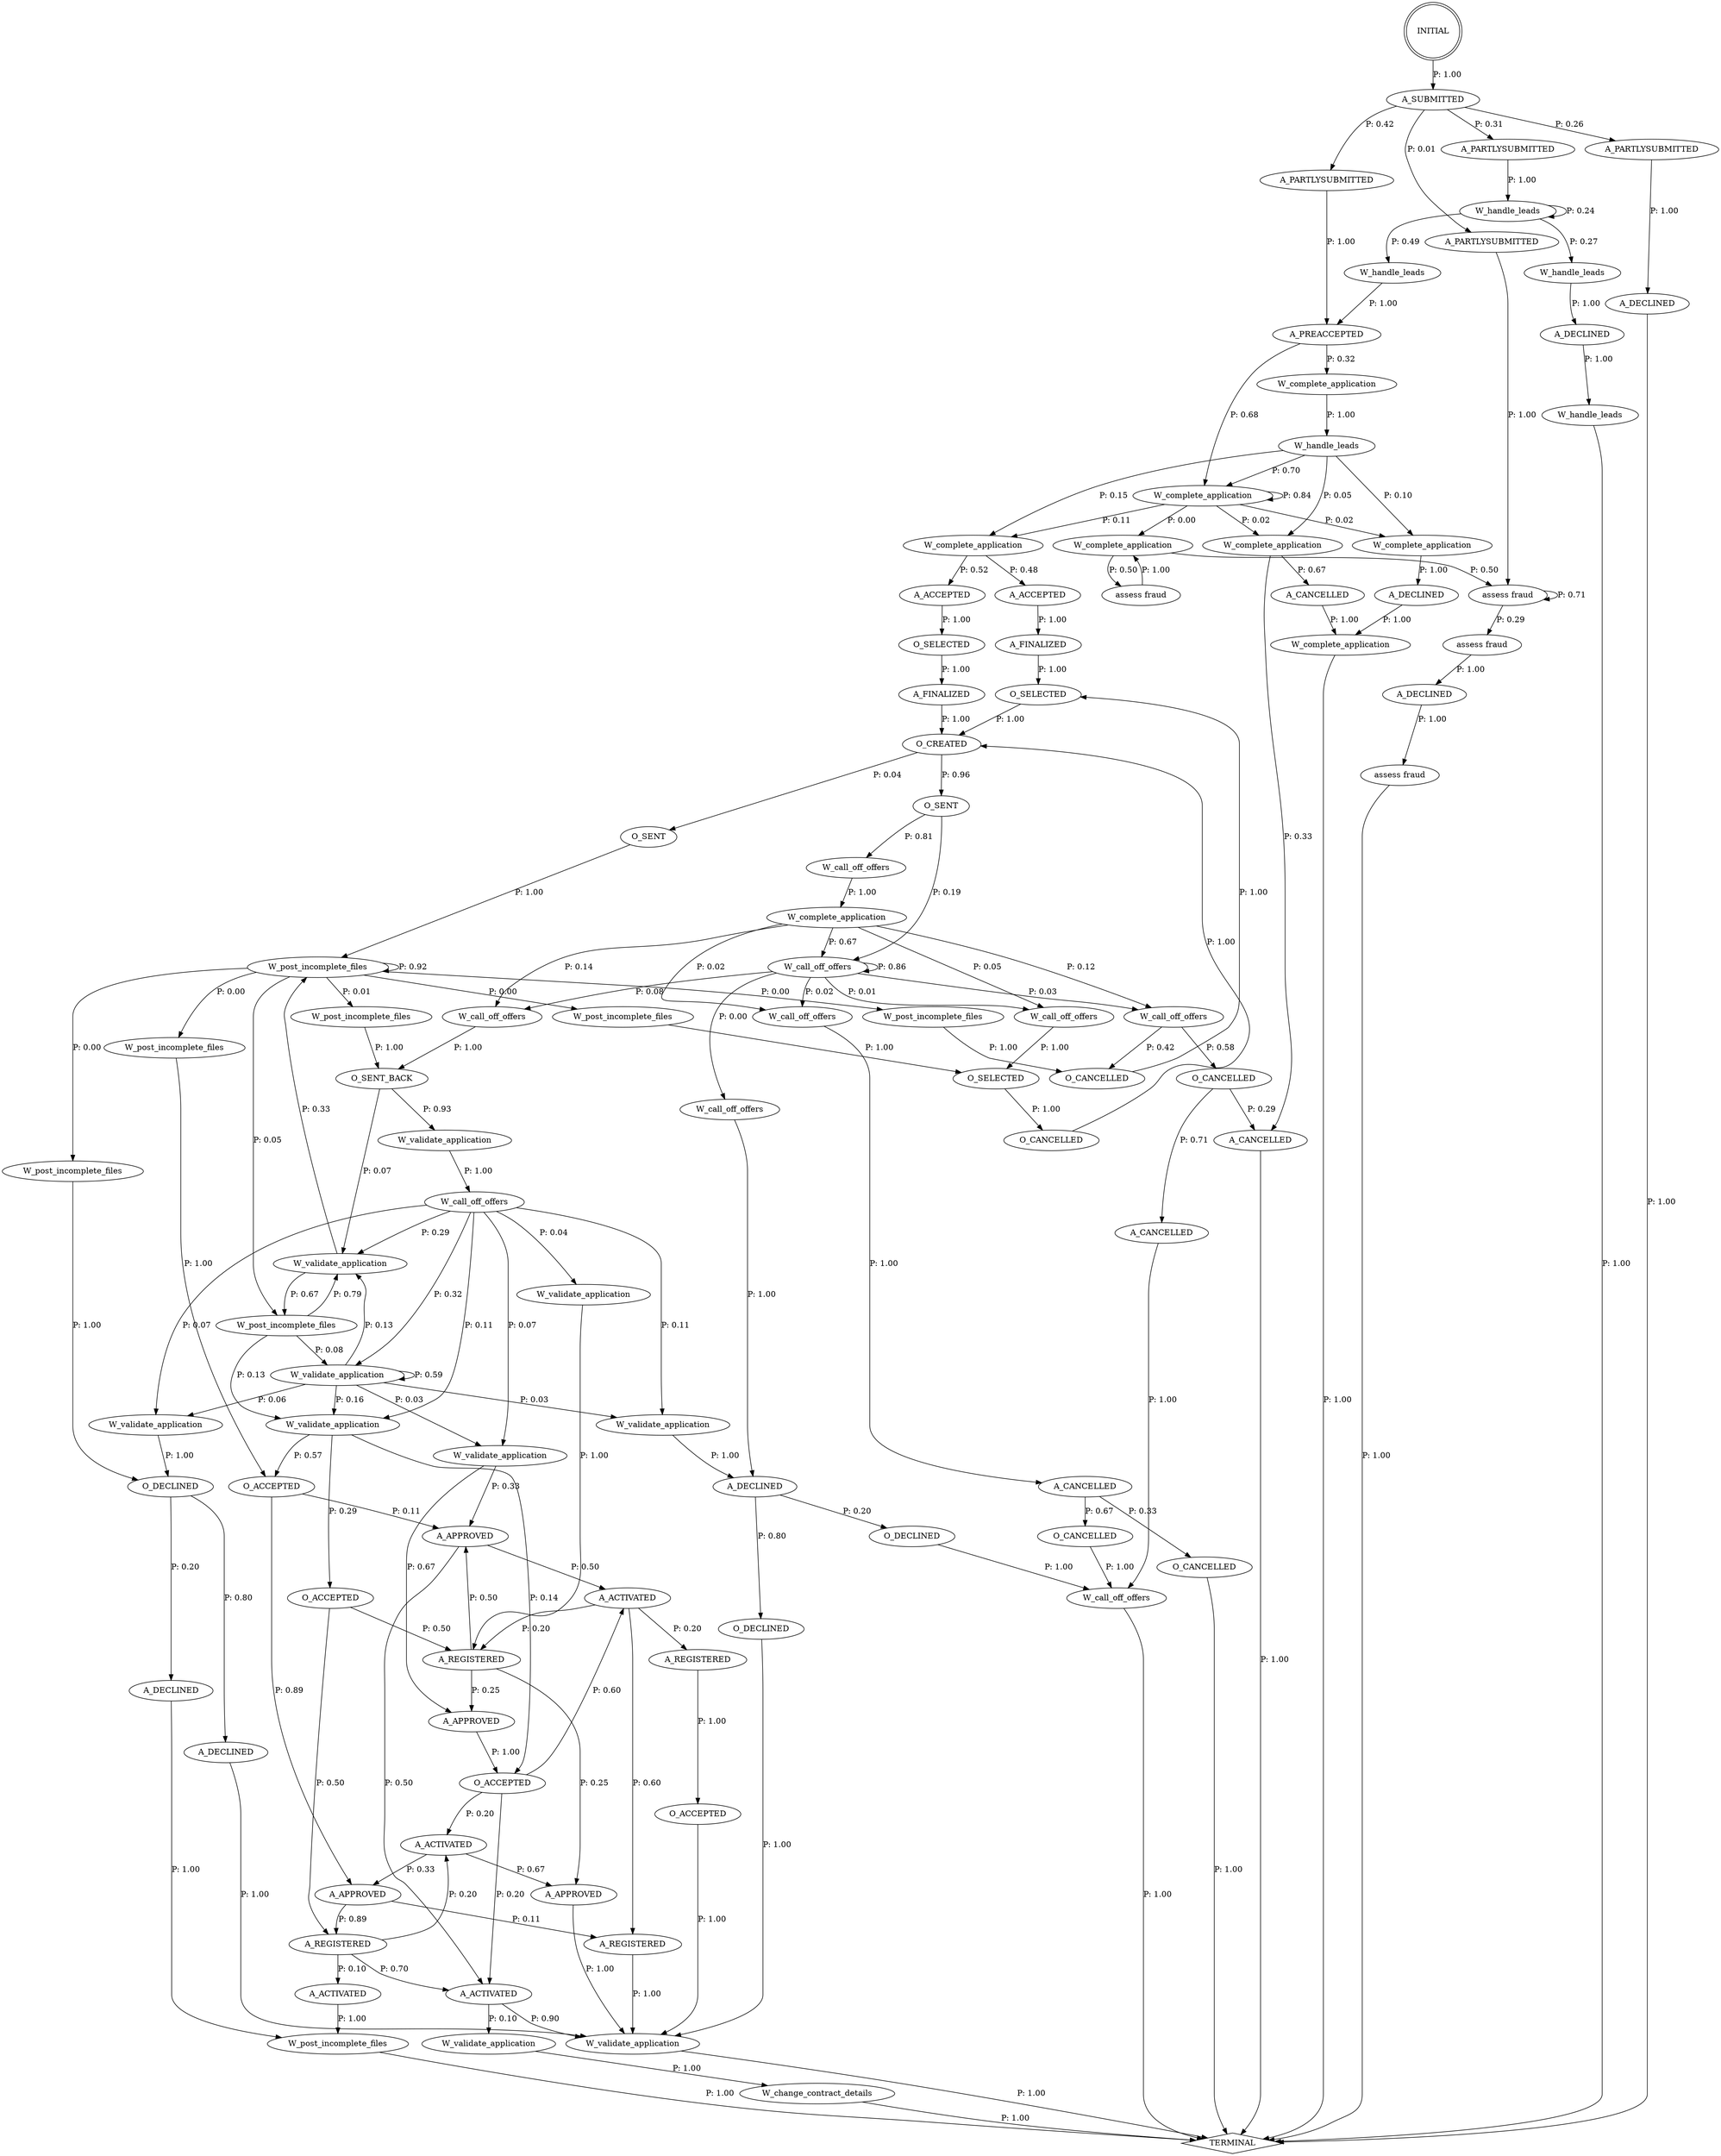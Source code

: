 digraph G {
  0 [label="A_ACCEPTED"];
  1 [label="A_ACCEPTED"];
  2 [label="A_ACTIVATED"];
  3 [label="A_ACTIVATED"];
  4 [label="A_ACTIVATED"];
  5 [label="A_ACTIVATED"];
  6 [label="A_APPROVED"];
  7 [label="A_APPROVED"];
  8 [label="A_APPROVED"];
  9 [label="A_APPROVED"];
  10 [label="A_CANCELLED"];
  11 [label="A_CANCELLED"];
  12 [label="A_CANCELLED"];
  13 [label="A_CANCELLED"];
  14 [label="A_DECLINED"];
  15 [label="A_DECLINED"];
  16 [label="A_DECLINED"];
  17 [label="A_DECLINED"];
  18 [label="A_DECLINED"];
  19 [label="A_DECLINED"];
  20 [label="A_DECLINED"];
  21 [label="A_FINALIZED"];
  22 [label="A_FINALIZED"];
  23 [label="A_PARTLYSUBMITTED"];
  24 [label="A_PARTLYSUBMITTED"];
  25 [label="A_PARTLYSUBMITTED"];
  26 [label="A_PARTLYSUBMITTED"];
  27 [label="A_PREACCEPTED"];
  28 [label="A_REGISTERED"];
  29 [label="A_REGISTERED"];
  30 [label="A_REGISTERED"];
  31 [label="A_REGISTERED"];
  32 [label="A_SUBMITTED"];
  33 [label="O_ACCEPTED"];
  34 [label="O_ACCEPTED"];
  35 [label="O_ACCEPTED"];
  36 [label="O_ACCEPTED"];
  37 [label="O_CANCELLED"];
  38 [label="O_CANCELLED"];
  39 [label="O_CANCELLED"];
  40 [label="O_CANCELLED"];
  41 [label="O_CANCELLED"];
  42 [label="O_CREATED"];
  43 [label="O_DECLINED"];
  44 [label="O_DECLINED"];
  45 [label="O_DECLINED"];
  46 [label="O_SELECTED"];
  47 [label="O_SELECTED"];
  48 [label="O_SELECTED"];
  49 [label="O_SENT"];
  50 [label="O_SENT"];
  51 [label="O_SENT_BACK"];
  52 [label="assess fraud"];
  53 [label="assess fraud"];
  54 [label="assess fraud"];
  55 [label="assess fraud"];
  56 [label="W_call_off_offers"];
  57 [label="W_call_off_offers"];
  58 [label="W_call_off_offers"];
  59 [label="W_call_off_offers"];
  60 [label="W_call_off_offers"];
  61 [label="W_call_off_offers"];
  62 [label="W_call_off_offers"];
  63 [label="W_call_off_offers"];
  64 [label="W_call_off_offers"];
  65 [label="W_change_contract_details"];
  66 [label="W_complete_application"];
  67 [label="W_complete_application"];
  68 [label="W_complete_application"];
  69 [label="W_complete_application"];
  70 [label="W_complete_application"];
  71 [label="W_complete_application"];
  72 [label="W_complete_application"];
  73 [label="W_complete_application"];
  74 [label="W_handle_leads"];
  75 [label="W_handle_leads"];
  76 [label="W_handle_leads"];
  77 [label="W_handle_leads"];
  78 [label="W_handle_leads"];
  79 [label="W_post_incomplete_files"];
  80 [label="W_post_incomplete_files"];
  81 [label="W_post_incomplete_files"];
  82 [label="W_post_incomplete_files"];
  83 [label="W_post_incomplete_files"];
  84 [label="W_post_incomplete_files"];
  85 [label="W_post_incomplete_files"];
  86 [label="W_post_incomplete_files"];
  87 [label="W_validate_application"];
  88 [label="W_validate_application"];
  89 [label="W_validate_application"];
  90 [label="W_validate_application"];
  91 [label="W_validate_application"];
  92 [label="W_validate_application"];
  93 [label="W_validate_application"];
  94 [label="W_validate_application"];
  95 [label="W_validate_application"];
  96 [label="W_validate_application"];
  97 [label="TERMINAL",shape=diamond];
  98 [label="INITIAL",shape=doublecircle];
0->22 [label="P: 1.00"];
1->46 [label="P: 1.00"];
2->84 [label="P: 1.00"];
3->9 [label="P: 0.33"];
3->7 [label="P: 0.67"];
4->91 [label="P: 0.10"];
4->92 [label="P: 0.90"];
5->28 [label="P: 0.20"];
5->31 [label="P: 0.20"];
5->29 [label="P: 0.60"];
6->36 [label="P: 1.00"];
7->92 [label="P: 1.00"];
8->5 [label="P: 0.50"];
8->4 [label="P: 0.50"];
9->29 [label="P: 0.11"];
9->30 [label="P: 0.89"];
10->61 [label="P: 1.00"];
11->68 [label="P: 1.00"];
12->97 [label="P: 1.00"];
13->40 [label="P: 0.33"];
13->39 [label="P: 0.67"];
14->54 [label="P: 1.00"];
15->68 [label="P: 1.00"];
16->76 [label="P: 1.00"];
17->84 [label="P: 1.00"];
18->92 [label="P: 1.00"];
19->97 [label="P: 1.00"];
20->43 [label="P: 0.20"];
20->44 [label="P: 0.80"];
21->42 [label="P: 1.00"];
22->48 [label="P: 1.00"];
23->19 [label="P: 1.00"];
24->27 [label="P: 1.00"];
25->55 [label="P: 1.00"];
26->77 [label="P: 1.00"];
27->67 [label="P: 0.32"];
27->73 [label="P: 0.68"];
28->33 [label="P: 1.00"];
29->92 [label="P: 1.00"];
30->2 [label="P: 0.10"];
30->3 [label="P: 0.20"];
30->4 [label="P: 0.70"];
31->6 [label="P: 0.25"];
31->7 [label="P: 0.25"];
31->8 [label="P: 0.50"];
32->25 [label="P: 0.01"];
32->23 [label="P: 0.26"];
32->26 [label="P: 0.31"];
32->24 [label="P: 0.42"];
33->92 [label="P: 1.00"];
34->8 [label="P: 0.11"];
34->9 [label="P: 0.89"];
35->31 [label="P: 0.50"];
35->30 [label="P: 0.50"];
36->3 [label="P: 0.20"];
36->4 [label="P: 0.20"];
36->5 [label="P: 0.60"];
37->42 [label="P: 1.00"];
38->48 [label="P: 1.00"];
39->61 [label="P: 1.00"];
40->97 [label="P: 1.00"];
41->12 [label="P: 0.29"];
41->10 [label="P: 0.71"];
42->49 [label="P: 0.04"];
42->50 [label="P: 0.96"];
43->61 [label="P: 1.00"];
44->92 [label="P: 1.00"];
45->17 [label="P: 0.20"];
45->18 [label="P: 0.80"];
46->21 [label="P: 1.00"];
47->37 [label="P: 1.00"];
48->42 [label="P: 1.00"];
49->86 [label="P: 1.00"];
50->63 [label="P: 0.19"];
50->60 [label="P: 0.81"];
51->94 [label="P: 0.07"];
51->90 [label="P: 0.93"];
52->14 [label="P: 1.00"];
53->71 [label="P: 1.00"];
54->97 [label="P: 1.00"];
55->52 [label="P: 0.29"];
55->55 [label="P: 0.71"];
56->13 [label="P: 1.00"];
57->20 [label="P: 1.00"];
58->47 [label="P: 1.00"];
59->51 [label="P: 1.00"];
60->72 [label="P: 1.00"];
61->97 [label="P: 1.00"];
62->38 [label="P: 0.42"];
62->41 [label="P: 0.58"];
63->57 [label="P: 0.00"];
63->58 [label="P: 0.01"];
63->56 [label="P: 0.02"];
63->62 [label="P: 0.03"];
63->59 [label="P: 0.08"];
63->63 [label="P: 0.86"];
64->88 [label="P: 0.04"];
64->93 [label="P: 0.07"];
64->89 [label="P: 0.07"];
64->95 [label="P: 0.11"];
64->87 [label="P: 0.11"];
64->94 [label="P: 0.29"];
64->96 [label="P: 0.32"];
65->97 [label="P: 1.00"];
66->15 [label="P: 1.00"];
67->78 [label="P: 1.00"];
68->97 [label="P: 1.00"];
69->0 [label="P: 0.48"];
69->1 [label="P: 0.52"];
70->12 [label="P: 0.33"];
70->11 [label="P: 0.67"];
71->55 [label="P: 0.50"];
71->53 [label="P: 0.50"];
72->56 [label="P: 0.02"];
72->58 [label="P: 0.05"];
72->62 [label="P: 0.12"];
72->59 [label="P: 0.14"];
72->63 [label="P: 0.67"];
73->71 [label="P: 0.00"];
73->66 [label="P: 0.02"];
73->70 [label="P: 0.02"];
73->69 [label="P: 0.11"];
73->73 [label="P: 0.84"];
74->16 [label="P: 1.00"];
75->27 [label="P: 1.00"];
76->97 [label="P: 1.00"];
77->77 [label="P: 0.24"];
77->74 [label="P: 0.27"];
77->75 [label="P: 0.49"];
78->70 [label="P: 0.05"];
78->66 [label="P: 0.10"];
78->69 [label="P: 0.15"];
78->73 [label="P: 0.70"];
79->34 [label="P: 1.00"];
80->38 [label="P: 1.00"];
81->45 [label="P: 1.00"];
82->47 [label="P: 1.00"];
83->51 [label="P: 1.00"];
84->97 [label="P: 1.00"];
85->96 [label="P: 0.08"];
85->95 [label="P: 0.13"];
85->94 [label="P: 0.79"];
86->79 [label="P: 0.00"];
86->80 [label="P: 0.00"];
86->81 [label="P: 0.00"];
86->82 [label="P: 0.00"];
86->83 [label="P: 0.01"];
86->85 [label="P: 0.05"];
86->86 [label="P: 0.92"];
87->20 [label="P: 1.00"];
88->31 [label="P: 1.00"];
89->45 [label="P: 1.00"];
90->64 [label="P: 1.00"];
91->65 [label="P: 1.00"];
92->97 [label="P: 1.00"];
93->8 [label="P: 0.33"];
93->6 [label="P: 0.67"];
94->86 [label="P: 0.33"];
94->85 [label="P: 0.67"];
95->36 [label="P: 0.14"];
95->35 [label="P: 0.29"];
95->34 [label="P: 0.57"];
96->93 [label="P: 0.03"];
96->87 [label="P: 0.03"];
96->89 [label="P: 0.06"];
96->94 [label="P: 0.13"];
96->95 [label="P: 0.16"];
96->96 [label="P: 0.59"];
98->32 [label="P: 1.00"];
}
